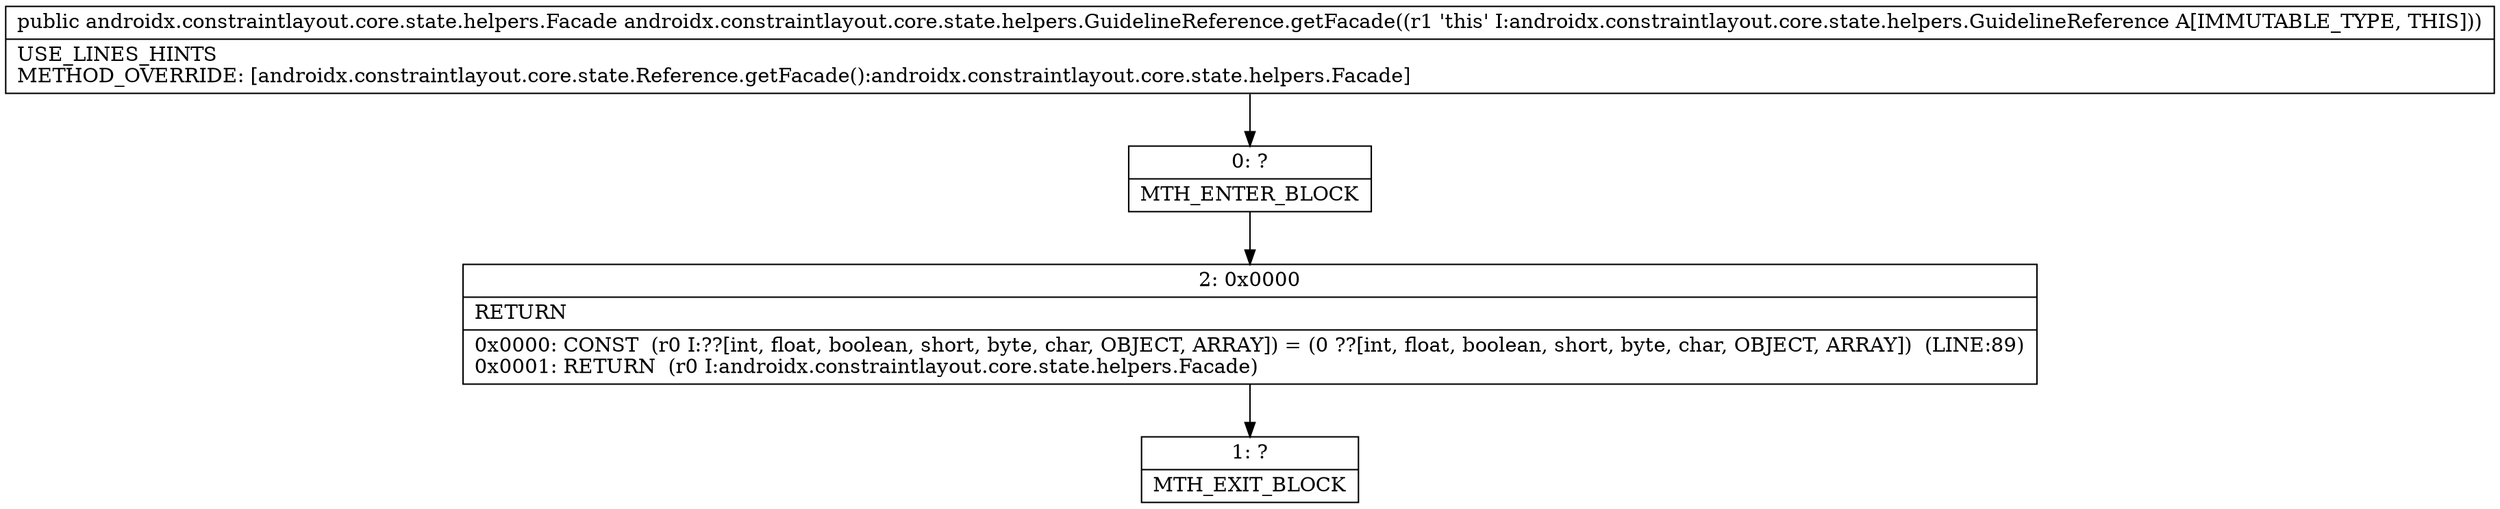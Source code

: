 digraph "CFG forandroidx.constraintlayout.core.state.helpers.GuidelineReference.getFacade()Landroidx\/constraintlayout\/core\/state\/helpers\/Facade;" {
Node_0 [shape=record,label="{0\:\ ?|MTH_ENTER_BLOCK\l}"];
Node_2 [shape=record,label="{2\:\ 0x0000|RETURN\l|0x0000: CONST  (r0 I:??[int, float, boolean, short, byte, char, OBJECT, ARRAY]) = (0 ??[int, float, boolean, short, byte, char, OBJECT, ARRAY])  (LINE:89)\l0x0001: RETURN  (r0 I:androidx.constraintlayout.core.state.helpers.Facade) \l}"];
Node_1 [shape=record,label="{1\:\ ?|MTH_EXIT_BLOCK\l}"];
MethodNode[shape=record,label="{public androidx.constraintlayout.core.state.helpers.Facade androidx.constraintlayout.core.state.helpers.GuidelineReference.getFacade((r1 'this' I:androidx.constraintlayout.core.state.helpers.GuidelineReference A[IMMUTABLE_TYPE, THIS]))  | USE_LINES_HINTS\lMETHOD_OVERRIDE: [androidx.constraintlayout.core.state.Reference.getFacade():androidx.constraintlayout.core.state.helpers.Facade]\l}"];
MethodNode -> Node_0;Node_0 -> Node_2;
Node_2 -> Node_1;
}

